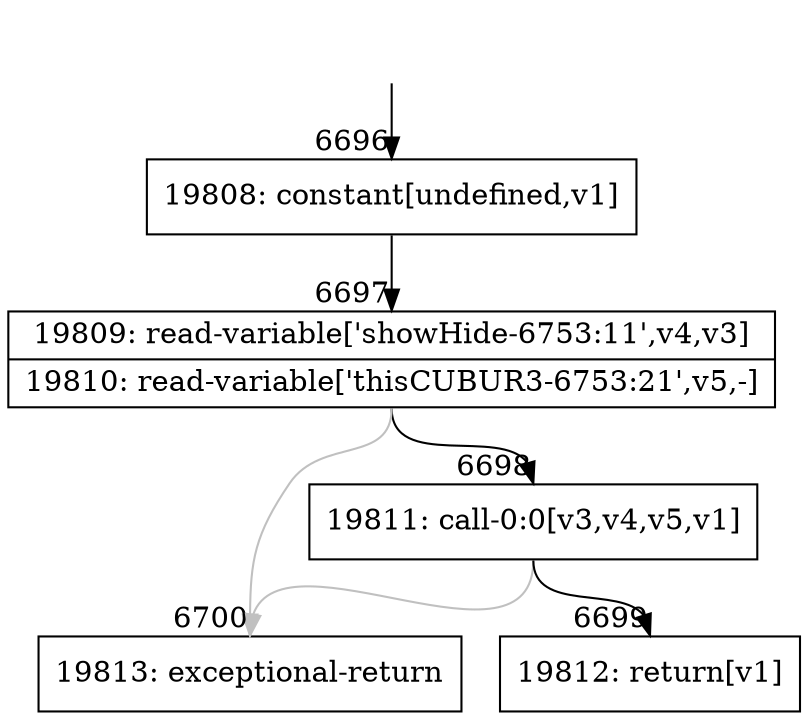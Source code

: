 digraph {
rankdir="TD"
BB_entry423[shape=none,label=""];
BB_entry423 -> BB6696 [tailport=s, headport=n, headlabel="    6696"]
BB6696 [shape=record label="{19808: constant[undefined,v1]}" ] 
BB6696 -> BB6697 [tailport=s, headport=n, headlabel="      6697"]
BB6697 [shape=record label="{19809: read-variable['showHide-6753:11',v4,v3]|19810: read-variable['thisCUBUR3-6753:21',v5,-]}" ] 
BB6697 -> BB6698 [tailport=s, headport=n, headlabel="      6698"]
BB6697 -> BB6700 [tailport=s, headport=n, color=gray, headlabel="      6700"]
BB6698 [shape=record label="{19811: call-0:0[v3,v4,v5,v1]}" ] 
BB6698 -> BB6699 [tailport=s, headport=n, headlabel="      6699"]
BB6698 -> BB6700 [tailport=s, headport=n, color=gray]
BB6699 [shape=record label="{19812: return[v1]}" ] 
BB6700 [shape=record label="{19813: exceptional-return}" ] 
}
